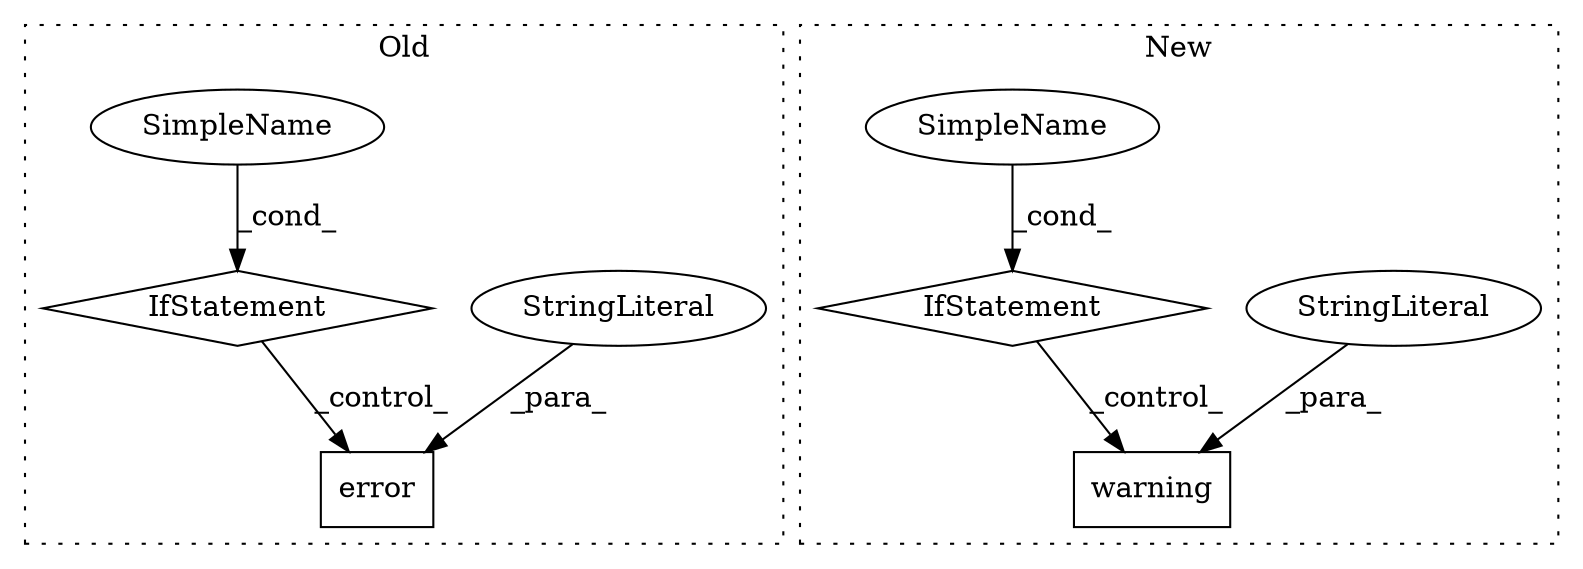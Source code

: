 digraph G {
subgraph cluster0 {
1 [label="error" a="32" s="2846,2997" l="6,1" shape="box"];
4 [label="StringLiteral" a="45" s="2852" l="145" shape="ellipse"];
7 [label="IfStatement" a="25" s="2770,2826" l="4,2" shape="diamond"];
8 [label="SimpleName" a="42" s="" l="" shape="ellipse"];
label = "Old";
style="dotted";
}
subgraph cluster1 {
2 [label="warning" a="32" s="4370,4439" l="8,1" shape="box"];
3 [label="StringLiteral" a="45" s="4378" l="61" shape="ellipse"];
5 [label="IfStatement" a="25" s="4301,4352" l="8,2" shape="diamond"];
6 [label="SimpleName" a="42" s="" l="" shape="ellipse"];
label = "New";
style="dotted";
}
3 -> 2 [label="_para_"];
4 -> 1 [label="_para_"];
5 -> 2 [label="_control_"];
6 -> 5 [label="_cond_"];
7 -> 1 [label="_control_"];
8 -> 7 [label="_cond_"];
}